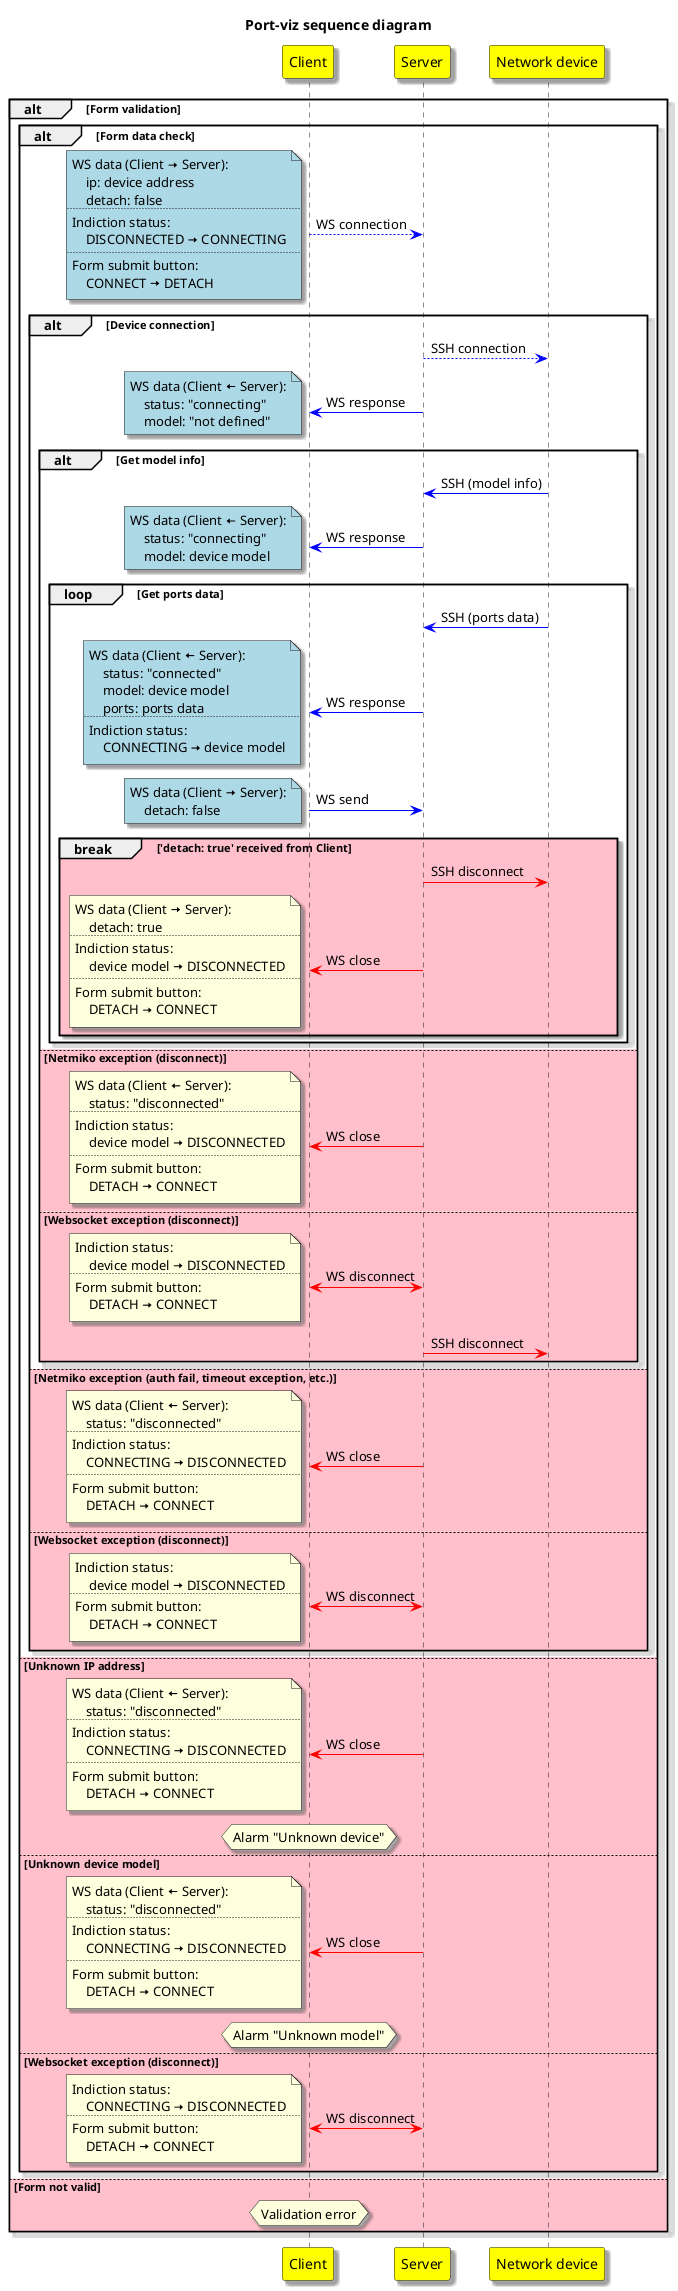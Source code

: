 @startuml
skinparam shadowing true
<style>
participant {
    BackGroundColor yellow
}
</style>
title Port-viz sequence diagram
participant "Client" as Foo1
participant "Server" as Foo2
participant "Network device" as Foo3
alt Form validation
    alt Form data check
        Foo1 [#blue]--> Foo2 : WS connection
        note left #LightBlue
            WS data (Client <&arrow-right> Server):
                ip: device address
                detach: false
            ....
            Indiction status:
                DISCONNECTED <&arrow-right> CONNECTING
            ....
            Form submit button:
                CONNECT <&arrow-right> DETACH
        end note
        alt Device connection
            Foo2 [#blue]--> Foo3 : SSH connection
            Foo1 <-[#blue] Foo2 : WS response
            note left #LightBlue
                WS data (Client <&arrow-left> Server):
                    status: "connecting"
                    model: "not defined"
            end note
            alt Get model info
                Foo2 <-[#blue] Foo3 : SSH (model info)
                Foo1 <-[#blue] Foo2 : WS response
                note left #LightBlue
                    WS data (Client <&arrow-left> Server):
                        status: "connecting"
                        model: device model
                end note
                loop Get ports data
                    Foo2 <-[#blue] Foo3 : SSH (ports data)
                    Foo1 <-[#blue] Foo2 : WS response
                    note left #LightBlue
                        WS data (Client <&arrow-left> Server):
                            status: "connected"
                            model: device model
                            ports: ports data
                        ....
                        Indiction status:
                            CONNECTING <&arrow-right> device model
                    end note
                    Foo1 [#blue]-> Foo2 : WS send
                    note left #LightBlue
                        WS data (Client <&arrow-right> Server):
                            detach: false
                    end note
                    break #Pink 'detach: true' received from Client
                        Foo2 [#red]-> Foo3 : SSH disconnect
                        Foo1 <-[#red] Foo2 : WS close
                        note left
                            WS data (Client <&arrow-right> Server):
                                detach: true
                            ....
                            Indiction status:
                                device model <&arrow-right> DISCONNECTED
                            ....
                            Form submit button:
                                DETACH <&arrow-right> CONNECT
                        end note
                    end
                end
            else #Pink Netmiko exception (disconnect)
                Foo1 <-[#red] Foo2 : WS close
                note left
                    WS data (Client <&arrow-left> Server):
                        status: "disconnected"
                    ....
                    Indiction status:
                        device model <&arrow-right> DISCONNECTED
                    ....
                    Form submit button:
                        DETACH <&arrow-right> CONNECT
                end note
            else #Pink Websocket exception (disconnect)
                Foo1 <-[#red]> Foo2 : WS disconnect
                note left
                    Indiction status:
                        device model <&arrow-right> DISCONNECTED
                    ....
                    Form submit button:
                        DETACH <&arrow-right> CONNECT
                end note
                Foo2 [#red]-> Foo3 : SSH disconnect
            end
        else #Pink Netmiko exception (auth fail, timeout exception, etc.)
            Foo1 <-[#red] Foo2 : WS close
            note left
                WS data (Client <&arrow-left> Server):
                    status: "disconnected"
                ....
                Indiction status:
                    CONNECTING <&arrow-right> DISCONNECTED
                ....
                Form submit button:
                    DETACH <&arrow-right> CONNECT
            end note
        else #Pink Websocket exception (disconnect)
            Foo1 <-[#red]> Foo2 : WS disconnect
            note left
                Indiction status:
                    device model <&arrow-right> DISCONNECTED
                ....
                Form submit button:
                    DETACH <&arrow-right> CONNECT
            end note
        end
    else #Pink Unknown IP address
        Foo1 <-[#red] Foo2 : WS close
        note left
            WS data (Client <&arrow-left> Server):
                status: "disconnected"
            ....
            Indiction status:
                CONNECTING <&arrow-right> DISCONNECTED
            ....
            Form submit button:
                DETACH <&arrow-right> CONNECT
        end note
        hnote over Foo1 : Alarm "Unknown device"
    else #Pink Unknown device model
        Foo1 <-[#red] Foo2 : WS close
        note left
            WS data (Client <&arrow-left> Server):
                status: "disconnected"
            ....
            Indiction status:
                CONNECTING <&arrow-right> DISCONNECTED
            ....
            Form submit button:
                DETACH <&arrow-right> CONNECT
        end note
        hnote over Foo1 : Alarm "Unknown model"
    else #Pink Websocket exception (disconnect)
        Foo1 <-[#red]> Foo2 : WS disconnect
        note left
            Indiction status:
                CONNECTING <&arrow-right> DISCONNECTED
            ....
            Form submit button:
                DETACH <&arrow-right> CONNECT
        end note
    end
else #Pink Form not valid
    hnote over Foo1 : Validation error
end
@enduml